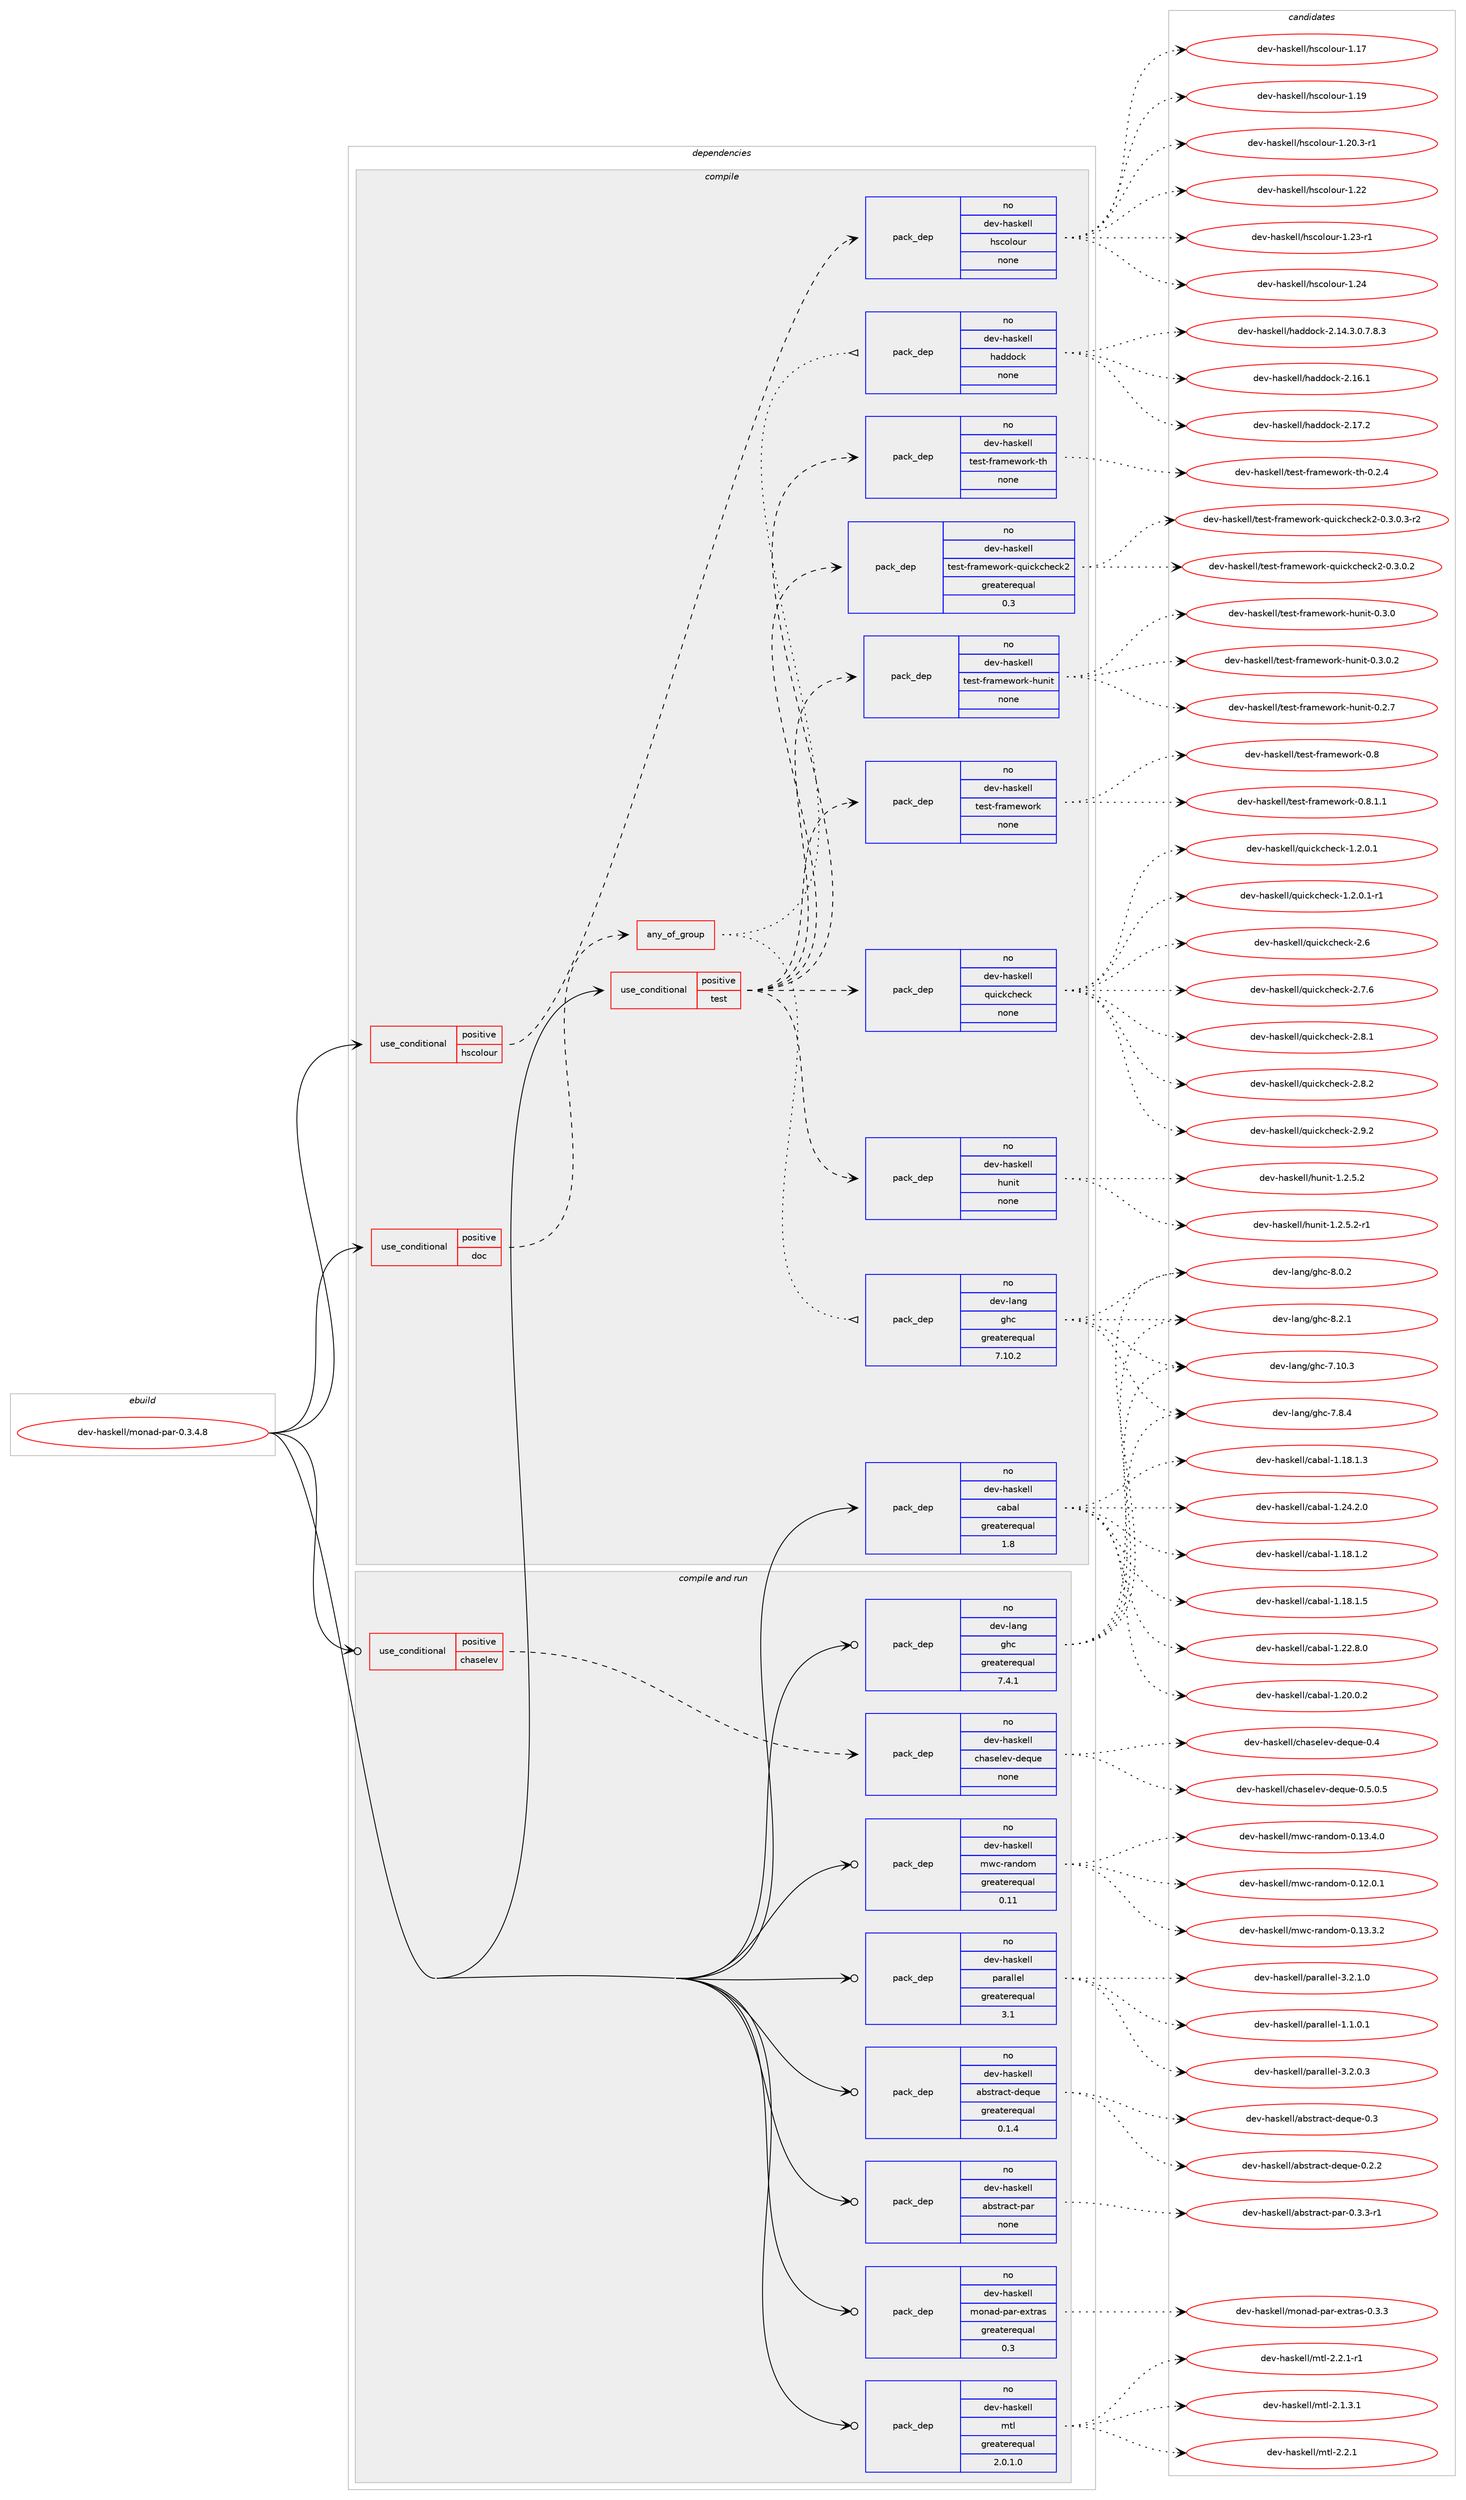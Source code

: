 digraph prolog {

# *************
# Graph options
# *************

newrank=true;
concentrate=true;
compound=true;
graph [rankdir=LR,fontname=Helvetica,fontsize=10,ranksep=1.5];#, ranksep=2.5, nodesep=0.2];
edge  [arrowhead=vee];
node  [fontname=Helvetica,fontsize=10];

# **********
# The ebuild
# **********

subgraph cluster_leftcol {
color=gray;
rank=same;
label=<<i>ebuild</i>>;
id [label="dev-haskell/monad-par-0.3.4.8", color=red, width=4, href="../dev-haskell/monad-par-0.3.4.8.svg"];
}

# ****************
# The dependencies
# ****************

subgraph cluster_midcol {
color=gray;
label=<<i>dependencies</i>>;
subgraph cluster_compile {
fillcolor="#eeeeee";
style=filled;
label=<<i>compile</i>>;
subgraph cond19977 {
dependency87439 [label=<<TABLE BORDER="0" CELLBORDER="1" CELLSPACING="0" CELLPADDING="4"><TR><TD ROWSPAN="3" CELLPADDING="10">use_conditional</TD></TR><TR><TD>positive</TD></TR><TR><TD>doc</TD></TR></TABLE>>, shape=none, color=red];
subgraph any2364 {
dependency87440 [label=<<TABLE BORDER="0" CELLBORDER="1" CELLSPACING="0" CELLPADDING="4"><TR><TD CELLPADDING="10">any_of_group</TD></TR></TABLE>>, shape=none, color=red];subgraph pack65068 {
dependency87441 [label=<<TABLE BORDER="0" CELLBORDER="1" CELLSPACING="0" CELLPADDING="4" WIDTH="220"><TR><TD ROWSPAN="6" CELLPADDING="30">pack_dep</TD></TR><TR><TD WIDTH="110">no</TD></TR><TR><TD>dev-haskell</TD></TR><TR><TD>haddock</TD></TR><TR><TD>none</TD></TR><TR><TD></TD></TR></TABLE>>, shape=none, color=blue];
}
dependency87440:e -> dependency87441:w [weight=20,style="dotted",arrowhead="oinv"];
subgraph pack65069 {
dependency87442 [label=<<TABLE BORDER="0" CELLBORDER="1" CELLSPACING="0" CELLPADDING="4" WIDTH="220"><TR><TD ROWSPAN="6" CELLPADDING="30">pack_dep</TD></TR><TR><TD WIDTH="110">no</TD></TR><TR><TD>dev-lang</TD></TR><TR><TD>ghc</TD></TR><TR><TD>greaterequal</TD></TR><TR><TD>7.10.2</TD></TR></TABLE>>, shape=none, color=blue];
}
dependency87440:e -> dependency87442:w [weight=20,style="dotted",arrowhead="oinv"];
}
dependency87439:e -> dependency87440:w [weight=20,style="dashed",arrowhead="vee"];
}
id:e -> dependency87439:w [weight=20,style="solid",arrowhead="vee"];
subgraph cond19978 {
dependency87443 [label=<<TABLE BORDER="0" CELLBORDER="1" CELLSPACING="0" CELLPADDING="4"><TR><TD ROWSPAN="3" CELLPADDING="10">use_conditional</TD></TR><TR><TD>positive</TD></TR><TR><TD>hscolour</TD></TR></TABLE>>, shape=none, color=red];
subgraph pack65070 {
dependency87444 [label=<<TABLE BORDER="0" CELLBORDER="1" CELLSPACING="0" CELLPADDING="4" WIDTH="220"><TR><TD ROWSPAN="6" CELLPADDING="30">pack_dep</TD></TR><TR><TD WIDTH="110">no</TD></TR><TR><TD>dev-haskell</TD></TR><TR><TD>hscolour</TD></TR><TR><TD>none</TD></TR><TR><TD></TD></TR></TABLE>>, shape=none, color=blue];
}
dependency87443:e -> dependency87444:w [weight=20,style="dashed",arrowhead="vee"];
}
id:e -> dependency87443:w [weight=20,style="solid",arrowhead="vee"];
subgraph cond19979 {
dependency87445 [label=<<TABLE BORDER="0" CELLBORDER="1" CELLSPACING="0" CELLPADDING="4"><TR><TD ROWSPAN="3" CELLPADDING="10">use_conditional</TD></TR><TR><TD>positive</TD></TR><TR><TD>test</TD></TR></TABLE>>, shape=none, color=red];
subgraph pack65071 {
dependency87446 [label=<<TABLE BORDER="0" CELLBORDER="1" CELLSPACING="0" CELLPADDING="4" WIDTH="220"><TR><TD ROWSPAN="6" CELLPADDING="30">pack_dep</TD></TR><TR><TD WIDTH="110">no</TD></TR><TR><TD>dev-haskell</TD></TR><TR><TD>hunit</TD></TR><TR><TD>none</TD></TR><TR><TD></TD></TR></TABLE>>, shape=none, color=blue];
}
dependency87445:e -> dependency87446:w [weight=20,style="dashed",arrowhead="vee"];
subgraph pack65072 {
dependency87447 [label=<<TABLE BORDER="0" CELLBORDER="1" CELLSPACING="0" CELLPADDING="4" WIDTH="220"><TR><TD ROWSPAN="6" CELLPADDING="30">pack_dep</TD></TR><TR><TD WIDTH="110">no</TD></TR><TR><TD>dev-haskell</TD></TR><TR><TD>quickcheck</TD></TR><TR><TD>none</TD></TR><TR><TD></TD></TR></TABLE>>, shape=none, color=blue];
}
dependency87445:e -> dependency87447:w [weight=20,style="dashed",arrowhead="vee"];
subgraph pack65073 {
dependency87448 [label=<<TABLE BORDER="0" CELLBORDER="1" CELLSPACING="0" CELLPADDING="4" WIDTH="220"><TR><TD ROWSPAN="6" CELLPADDING="30">pack_dep</TD></TR><TR><TD WIDTH="110">no</TD></TR><TR><TD>dev-haskell</TD></TR><TR><TD>test-framework</TD></TR><TR><TD>none</TD></TR><TR><TD></TD></TR></TABLE>>, shape=none, color=blue];
}
dependency87445:e -> dependency87448:w [weight=20,style="dashed",arrowhead="vee"];
subgraph pack65074 {
dependency87449 [label=<<TABLE BORDER="0" CELLBORDER="1" CELLSPACING="0" CELLPADDING="4" WIDTH="220"><TR><TD ROWSPAN="6" CELLPADDING="30">pack_dep</TD></TR><TR><TD WIDTH="110">no</TD></TR><TR><TD>dev-haskell</TD></TR><TR><TD>test-framework-hunit</TD></TR><TR><TD>none</TD></TR><TR><TD></TD></TR></TABLE>>, shape=none, color=blue];
}
dependency87445:e -> dependency87449:w [weight=20,style="dashed",arrowhead="vee"];
subgraph pack65075 {
dependency87450 [label=<<TABLE BORDER="0" CELLBORDER="1" CELLSPACING="0" CELLPADDING="4" WIDTH="220"><TR><TD ROWSPAN="6" CELLPADDING="30">pack_dep</TD></TR><TR><TD WIDTH="110">no</TD></TR><TR><TD>dev-haskell</TD></TR><TR><TD>test-framework-quickcheck2</TD></TR><TR><TD>greaterequal</TD></TR><TR><TD>0.3</TD></TR></TABLE>>, shape=none, color=blue];
}
dependency87445:e -> dependency87450:w [weight=20,style="dashed",arrowhead="vee"];
subgraph pack65076 {
dependency87451 [label=<<TABLE BORDER="0" CELLBORDER="1" CELLSPACING="0" CELLPADDING="4" WIDTH="220"><TR><TD ROWSPAN="6" CELLPADDING="30">pack_dep</TD></TR><TR><TD WIDTH="110">no</TD></TR><TR><TD>dev-haskell</TD></TR><TR><TD>test-framework-th</TD></TR><TR><TD>none</TD></TR><TR><TD></TD></TR></TABLE>>, shape=none, color=blue];
}
dependency87445:e -> dependency87451:w [weight=20,style="dashed",arrowhead="vee"];
}
id:e -> dependency87445:w [weight=20,style="solid",arrowhead="vee"];
subgraph pack65077 {
dependency87452 [label=<<TABLE BORDER="0" CELLBORDER="1" CELLSPACING="0" CELLPADDING="4" WIDTH="220"><TR><TD ROWSPAN="6" CELLPADDING="30">pack_dep</TD></TR><TR><TD WIDTH="110">no</TD></TR><TR><TD>dev-haskell</TD></TR><TR><TD>cabal</TD></TR><TR><TD>greaterequal</TD></TR><TR><TD>1.8</TD></TR></TABLE>>, shape=none, color=blue];
}
id:e -> dependency87452:w [weight=20,style="solid",arrowhead="vee"];
}
subgraph cluster_compileandrun {
fillcolor="#eeeeee";
style=filled;
label=<<i>compile and run</i>>;
subgraph cond19980 {
dependency87453 [label=<<TABLE BORDER="0" CELLBORDER="1" CELLSPACING="0" CELLPADDING="4"><TR><TD ROWSPAN="3" CELLPADDING="10">use_conditional</TD></TR><TR><TD>positive</TD></TR><TR><TD>chaselev</TD></TR></TABLE>>, shape=none, color=red];
subgraph pack65078 {
dependency87454 [label=<<TABLE BORDER="0" CELLBORDER="1" CELLSPACING="0" CELLPADDING="4" WIDTH="220"><TR><TD ROWSPAN="6" CELLPADDING="30">pack_dep</TD></TR><TR><TD WIDTH="110">no</TD></TR><TR><TD>dev-haskell</TD></TR><TR><TD>chaselev-deque</TD></TR><TR><TD>none</TD></TR><TR><TD></TD></TR></TABLE>>, shape=none, color=blue];
}
dependency87453:e -> dependency87454:w [weight=20,style="dashed",arrowhead="vee"];
}
id:e -> dependency87453:w [weight=20,style="solid",arrowhead="odotvee"];
subgraph pack65079 {
dependency87455 [label=<<TABLE BORDER="0" CELLBORDER="1" CELLSPACING="0" CELLPADDING="4" WIDTH="220"><TR><TD ROWSPAN="6" CELLPADDING="30">pack_dep</TD></TR><TR><TD WIDTH="110">no</TD></TR><TR><TD>dev-haskell</TD></TR><TR><TD>abstract-deque</TD></TR><TR><TD>greaterequal</TD></TR><TR><TD>0.1.4</TD></TR></TABLE>>, shape=none, color=blue];
}
id:e -> dependency87455:w [weight=20,style="solid",arrowhead="odotvee"];
subgraph pack65080 {
dependency87456 [label=<<TABLE BORDER="0" CELLBORDER="1" CELLSPACING="0" CELLPADDING="4" WIDTH="220"><TR><TD ROWSPAN="6" CELLPADDING="30">pack_dep</TD></TR><TR><TD WIDTH="110">no</TD></TR><TR><TD>dev-haskell</TD></TR><TR><TD>abstract-par</TD></TR><TR><TD>none</TD></TR><TR><TD></TD></TR></TABLE>>, shape=none, color=blue];
}
id:e -> dependency87456:w [weight=20,style="solid",arrowhead="odotvee"];
subgraph pack65081 {
dependency87457 [label=<<TABLE BORDER="0" CELLBORDER="1" CELLSPACING="0" CELLPADDING="4" WIDTH="220"><TR><TD ROWSPAN="6" CELLPADDING="30">pack_dep</TD></TR><TR><TD WIDTH="110">no</TD></TR><TR><TD>dev-haskell</TD></TR><TR><TD>monad-par-extras</TD></TR><TR><TD>greaterequal</TD></TR><TR><TD>0.3</TD></TR></TABLE>>, shape=none, color=blue];
}
id:e -> dependency87457:w [weight=20,style="solid",arrowhead="odotvee"];
subgraph pack65082 {
dependency87458 [label=<<TABLE BORDER="0" CELLBORDER="1" CELLSPACING="0" CELLPADDING="4" WIDTH="220"><TR><TD ROWSPAN="6" CELLPADDING="30">pack_dep</TD></TR><TR><TD WIDTH="110">no</TD></TR><TR><TD>dev-haskell</TD></TR><TR><TD>mtl</TD></TR><TR><TD>greaterequal</TD></TR><TR><TD>2.0.1.0</TD></TR></TABLE>>, shape=none, color=blue];
}
id:e -> dependency87458:w [weight=20,style="solid",arrowhead="odotvee"];
subgraph pack65083 {
dependency87459 [label=<<TABLE BORDER="0" CELLBORDER="1" CELLSPACING="0" CELLPADDING="4" WIDTH="220"><TR><TD ROWSPAN="6" CELLPADDING="30">pack_dep</TD></TR><TR><TD WIDTH="110">no</TD></TR><TR><TD>dev-haskell</TD></TR><TR><TD>mwc-random</TD></TR><TR><TD>greaterequal</TD></TR><TR><TD>0.11</TD></TR></TABLE>>, shape=none, color=blue];
}
id:e -> dependency87459:w [weight=20,style="solid",arrowhead="odotvee"];
subgraph pack65084 {
dependency87460 [label=<<TABLE BORDER="0" CELLBORDER="1" CELLSPACING="0" CELLPADDING="4" WIDTH="220"><TR><TD ROWSPAN="6" CELLPADDING="30">pack_dep</TD></TR><TR><TD WIDTH="110">no</TD></TR><TR><TD>dev-haskell</TD></TR><TR><TD>parallel</TD></TR><TR><TD>greaterequal</TD></TR><TR><TD>3.1</TD></TR></TABLE>>, shape=none, color=blue];
}
id:e -> dependency87460:w [weight=20,style="solid",arrowhead="odotvee"];
subgraph pack65085 {
dependency87461 [label=<<TABLE BORDER="0" CELLBORDER="1" CELLSPACING="0" CELLPADDING="4" WIDTH="220"><TR><TD ROWSPAN="6" CELLPADDING="30">pack_dep</TD></TR><TR><TD WIDTH="110">no</TD></TR><TR><TD>dev-lang</TD></TR><TR><TD>ghc</TD></TR><TR><TD>greaterequal</TD></TR><TR><TD>7.4.1</TD></TR></TABLE>>, shape=none, color=blue];
}
id:e -> dependency87461:w [weight=20,style="solid",arrowhead="odotvee"];
}
subgraph cluster_run {
fillcolor="#eeeeee";
style=filled;
label=<<i>run</i>>;
}
}

# **************
# The candidates
# **************

subgraph cluster_choices {
rank=same;
color=gray;
label=<<i>candidates</i>>;

subgraph choice65068 {
color=black;
nodesep=1;
choice1001011184510497115107101108108471049710010011199107455046495246514648465546564651 [label="dev-haskell/haddock-2.14.3.0.7.8.3", color=red, width=4,href="../dev-haskell/haddock-2.14.3.0.7.8.3.svg"];
choice100101118451049711510710110810847104971001001119910745504649544649 [label="dev-haskell/haddock-2.16.1", color=red, width=4,href="../dev-haskell/haddock-2.16.1.svg"];
choice100101118451049711510710110810847104971001001119910745504649554650 [label="dev-haskell/haddock-2.17.2", color=red, width=4,href="../dev-haskell/haddock-2.17.2.svg"];
dependency87441:e -> choice1001011184510497115107101108108471049710010011199107455046495246514648465546564651:w [style=dotted,weight="100"];
dependency87441:e -> choice100101118451049711510710110810847104971001001119910745504649544649:w [style=dotted,weight="100"];
dependency87441:e -> choice100101118451049711510710110810847104971001001119910745504649554650:w [style=dotted,weight="100"];
}
subgraph choice65069 {
color=black;
nodesep=1;
choice1001011184510897110103471031049945554649484651 [label="dev-lang/ghc-7.10.3", color=red, width=4,href="../dev-lang/ghc-7.10.3.svg"];
choice10010111845108971101034710310499455546564652 [label="dev-lang/ghc-7.8.4", color=red, width=4,href="../dev-lang/ghc-7.8.4.svg"];
choice10010111845108971101034710310499455646484650 [label="dev-lang/ghc-8.0.2", color=red, width=4,href="../dev-lang/ghc-8.0.2.svg"];
choice10010111845108971101034710310499455646504649 [label="dev-lang/ghc-8.2.1", color=red, width=4,href="../dev-lang/ghc-8.2.1.svg"];
dependency87442:e -> choice1001011184510897110103471031049945554649484651:w [style=dotted,weight="100"];
dependency87442:e -> choice10010111845108971101034710310499455546564652:w [style=dotted,weight="100"];
dependency87442:e -> choice10010111845108971101034710310499455646484650:w [style=dotted,weight="100"];
dependency87442:e -> choice10010111845108971101034710310499455646504649:w [style=dotted,weight="100"];
}
subgraph choice65070 {
color=black;
nodesep=1;
choice100101118451049711510710110810847104115991111081111171144549464955 [label="dev-haskell/hscolour-1.17", color=red, width=4,href="../dev-haskell/hscolour-1.17.svg"];
choice100101118451049711510710110810847104115991111081111171144549464957 [label="dev-haskell/hscolour-1.19", color=red, width=4,href="../dev-haskell/hscolour-1.19.svg"];
choice10010111845104971151071011081084710411599111108111117114454946504846514511449 [label="dev-haskell/hscolour-1.20.3-r1", color=red, width=4,href="../dev-haskell/hscolour-1.20.3-r1.svg"];
choice100101118451049711510710110810847104115991111081111171144549465050 [label="dev-haskell/hscolour-1.22", color=red, width=4,href="../dev-haskell/hscolour-1.22.svg"];
choice1001011184510497115107101108108471041159911110811111711445494650514511449 [label="dev-haskell/hscolour-1.23-r1", color=red, width=4,href="../dev-haskell/hscolour-1.23-r1.svg"];
choice100101118451049711510710110810847104115991111081111171144549465052 [label="dev-haskell/hscolour-1.24", color=red, width=4,href="../dev-haskell/hscolour-1.24.svg"];
dependency87444:e -> choice100101118451049711510710110810847104115991111081111171144549464955:w [style=dotted,weight="100"];
dependency87444:e -> choice100101118451049711510710110810847104115991111081111171144549464957:w [style=dotted,weight="100"];
dependency87444:e -> choice10010111845104971151071011081084710411599111108111117114454946504846514511449:w [style=dotted,weight="100"];
dependency87444:e -> choice100101118451049711510710110810847104115991111081111171144549465050:w [style=dotted,weight="100"];
dependency87444:e -> choice1001011184510497115107101108108471041159911110811111711445494650514511449:w [style=dotted,weight="100"];
dependency87444:e -> choice100101118451049711510710110810847104115991111081111171144549465052:w [style=dotted,weight="100"];
}
subgraph choice65071 {
color=black;
nodesep=1;
choice1001011184510497115107101108108471041171101051164549465046534650 [label="dev-haskell/hunit-1.2.5.2", color=red, width=4,href="../dev-haskell/hunit-1.2.5.2.svg"];
choice10010111845104971151071011081084710411711010511645494650465346504511449 [label="dev-haskell/hunit-1.2.5.2-r1", color=red, width=4,href="../dev-haskell/hunit-1.2.5.2-r1.svg"];
dependency87446:e -> choice1001011184510497115107101108108471041171101051164549465046534650:w [style=dotted,weight="100"];
dependency87446:e -> choice10010111845104971151071011081084710411711010511645494650465346504511449:w [style=dotted,weight="100"];
}
subgraph choice65072 {
color=black;
nodesep=1;
choice1001011184510497115107101108108471131171059910799104101991074549465046484649 [label="dev-haskell/quickcheck-1.2.0.1", color=red, width=4,href="../dev-haskell/quickcheck-1.2.0.1.svg"];
choice10010111845104971151071011081084711311710599107991041019910745494650464846494511449 [label="dev-haskell/quickcheck-1.2.0.1-r1", color=red, width=4,href="../dev-haskell/quickcheck-1.2.0.1-r1.svg"];
choice10010111845104971151071011081084711311710599107991041019910745504654 [label="dev-haskell/quickcheck-2.6", color=red, width=4,href="../dev-haskell/quickcheck-2.6.svg"];
choice100101118451049711510710110810847113117105991079910410199107455046554654 [label="dev-haskell/quickcheck-2.7.6", color=red, width=4,href="../dev-haskell/quickcheck-2.7.6.svg"];
choice100101118451049711510710110810847113117105991079910410199107455046564649 [label="dev-haskell/quickcheck-2.8.1", color=red, width=4,href="../dev-haskell/quickcheck-2.8.1.svg"];
choice100101118451049711510710110810847113117105991079910410199107455046564650 [label="dev-haskell/quickcheck-2.8.2", color=red, width=4,href="../dev-haskell/quickcheck-2.8.2.svg"];
choice100101118451049711510710110810847113117105991079910410199107455046574650 [label="dev-haskell/quickcheck-2.9.2", color=red, width=4,href="../dev-haskell/quickcheck-2.9.2.svg"];
dependency87447:e -> choice1001011184510497115107101108108471131171059910799104101991074549465046484649:w [style=dotted,weight="100"];
dependency87447:e -> choice10010111845104971151071011081084711311710599107991041019910745494650464846494511449:w [style=dotted,weight="100"];
dependency87447:e -> choice10010111845104971151071011081084711311710599107991041019910745504654:w [style=dotted,weight="100"];
dependency87447:e -> choice100101118451049711510710110810847113117105991079910410199107455046554654:w [style=dotted,weight="100"];
dependency87447:e -> choice100101118451049711510710110810847113117105991079910410199107455046564649:w [style=dotted,weight="100"];
dependency87447:e -> choice100101118451049711510710110810847113117105991079910410199107455046564650:w [style=dotted,weight="100"];
dependency87447:e -> choice100101118451049711510710110810847113117105991079910410199107455046574650:w [style=dotted,weight="100"];
}
subgraph choice65073 {
color=black;
nodesep=1;
choice100101118451049711510710110810847116101115116451021149710910111911111410745484656 [label="dev-haskell/test-framework-0.8", color=red, width=4,href="../dev-haskell/test-framework-0.8.svg"];
choice10010111845104971151071011081084711610111511645102114971091011191111141074548465646494649 [label="dev-haskell/test-framework-0.8.1.1", color=red, width=4,href="../dev-haskell/test-framework-0.8.1.1.svg"];
dependency87448:e -> choice100101118451049711510710110810847116101115116451021149710910111911111410745484656:w [style=dotted,weight="100"];
dependency87448:e -> choice10010111845104971151071011081084711610111511645102114971091011191111141074548465646494649:w [style=dotted,weight="100"];
}
subgraph choice65074 {
color=black;
nodesep=1;
choice100101118451049711510710110810847116101115116451021149710910111911111410745104117110105116454846504655 [label="dev-haskell/test-framework-hunit-0.2.7", color=red, width=4,href="../dev-haskell/test-framework-hunit-0.2.7.svg"];
choice100101118451049711510710110810847116101115116451021149710910111911111410745104117110105116454846514648 [label="dev-haskell/test-framework-hunit-0.3.0", color=red, width=4,href="../dev-haskell/test-framework-hunit-0.3.0.svg"];
choice1001011184510497115107101108108471161011151164510211497109101119111114107451041171101051164548465146484650 [label="dev-haskell/test-framework-hunit-0.3.0.2", color=red, width=4,href="../dev-haskell/test-framework-hunit-0.3.0.2.svg"];
dependency87449:e -> choice100101118451049711510710110810847116101115116451021149710910111911111410745104117110105116454846504655:w [style=dotted,weight="100"];
dependency87449:e -> choice100101118451049711510710110810847116101115116451021149710910111911111410745104117110105116454846514648:w [style=dotted,weight="100"];
dependency87449:e -> choice1001011184510497115107101108108471161011151164510211497109101119111114107451041171101051164548465146484650:w [style=dotted,weight="100"];
}
subgraph choice65075 {
color=black;
nodesep=1;
choice100101118451049711510710110810847116101115116451021149710910111911111410745113117105991079910410199107504548465146484650 [label="dev-haskell/test-framework-quickcheck2-0.3.0.2", color=red, width=4,href="../dev-haskell/test-framework-quickcheck2-0.3.0.2.svg"];
choice1001011184510497115107101108108471161011151164510211497109101119111114107451131171059910799104101991075045484651464846514511450 [label="dev-haskell/test-framework-quickcheck2-0.3.0.3-r2", color=red, width=4,href="../dev-haskell/test-framework-quickcheck2-0.3.0.3-r2.svg"];
dependency87450:e -> choice100101118451049711510710110810847116101115116451021149710910111911111410745113117105991079910410199107504548465146484650:w [style=dotted,weight="100"];
dependency87450:e -> choice1001011184510497115107101108108471161011151164510211497109101119111114107451131171059910799104101991075045484651464846514511450:w [style=dotted,weight="100"];
}
subgraph choice65076 {
color=black;
nodesep=1;
choice100101118451049711510710110810847116101115116451021149710910111911111410745116104454846504652 [label="dev-haskell/test-framework-th-0.2.4", color=red, width=4,href="../dev-haskell/test-framework-th-0.2.4.svg"];
dependency87451:e -> choice100101118451049711510710110810847116101115116451021149710910111911111410745116104454846504652:w [style=dotted,weight="100"];
}
subgraph choice65077 {
color=black;
nodesep=1;
choice10010111845104971151071011081084799979897108454946495646494650 [label="dev-haskell/cabal-1.18.1.2", color=red, width=4,href="../dev-haskell/cabal-1.18.1.2.svg"];
choice10010111845104971151071011081084799979897108454946495646494651 [label="dev-haskell/cabal-1.18.1.3", color=red, width=4,href="../dev-haskell/cabal-1.18.1.3.svg"];
choice10010111845104971151071011081084799979897108454946495646494653 [label="dev-haskell/cabal-1.18.1.5", color=red, width=4,href="../dev-haskell/cabal-1.18.1.5.svg"];
choice10010111845104971151071011081084799979897108454946504846484650 [label="dev-haskell/cabal-1.20.0.2", color=red, width=4,href="../dev-haskell/cabal-1.20.0.2.svg"];
choice10010111845104971151071011081084799979897108454946505046564648 [label="dev-haskell/cabal-1.22.8.0", color=red, width=4,href="../dev-haskell/cabal-1.22.8.0.svg"];
choice10010111845104971151071011081084799979897108454946505246504648 [label="dev-haskell/cabal-1.24.2.0", color=red, width=4,href="../dev-haskell/cabal-1.24.2.0.svg"];
dependency87452:e -> choice10010111845104971151071011081084799979897108454946495646494650:w [style=dotted,weight="100"];
dependency87452:e -> choice10010111845104971151071011081084799979897108454946495646494651:w [style=dotted,weight="100"];
dependency87452:e -> choice10010111845104971151071011081084799979897108454946495646494653:w [style=dotted,weight="100"];
dependency87452:e -> choice10010111845104971151071011081084799979897108454946504846484650:w [style=dotted,weight="100"];
dependency87452:e -> choice10010111845104971151071011081084799979897108454946505046564648:w [style=dotted,weight="100"];
dependency87452:e -> choice10010111845104971151071011081084799979897108454946505246504648:w [style=dotted,weight="100"];
}
subgraph choice65078 {
color=black;
nodesep=1;
choice10010111845104971151071011081084799104971151011081011184510010111311710145484652 [label="dev-haskell/chaselev-deque-0.4", color=red, width=4,href="../dev-haskell/chaselev-deque-0.4.svg"];
choice1001011184510497115107101108108479910497115101108101118451001011131171014548465346484653 [label="dev-haskell/chaselev-deque-0.5.0.5", color=red, width=4,href="../dev-haskell/chaselev-deque-0.5.0.5.svg"];
dependency87454:e -> choice10010111845104971151071011081084799104971151011081011184510010111311710145484652:w [style=dotted,weight="100"];
dependency87454:e -> choice1001011184510497115107101108108479910497115101108101118451001011131171014548465346484653:w [style=dotted,weight="100"];
}
subgraph choice65079 {
color=black;
nodesep=1;
choice1001011184510497115107101108108479798115116114979911645100101113117101454846504650 [label="dev-haskell/abstract-deque-0.2.2", color=red, width=4,href="../dev-haskell/abstract-deque-0.2.2.svg"];
choice100101118451049711510710110810847979811511611497991164510010111311710145484651 [label="dev-haskell/abstract-deque-0.3", color=red, width=4,href="../dev-haskell/abstract-deque-0.3.svg"];
dependency87455:e -> choice1001011184510497115107101108108479798115116114979911645100101113117101454846504650:w [style=dotted,weight="100"];
dependency87455:e -> choice100101118451049711510710110810847979811511611497991164510010111311710145484651:w [style=dotted,weight="100"];
}
subgraph choice65080 {
color=black;
nodesep=1;
choice1001011184510497115107101108108479798115116114979911645112971144548465146514511449 [label="dev-haskell/abstract-par-0.3.3-r1", color=red, width=4,href="../dev-haskell/abstract-par-0.3.3-r1.svg"];
dependency87456:e -> choice1001011184510497115107101108108479798115116114979911645112971144548465146514511449:w [style=dotted,weight="100"];
}
subgraph choice65081 {
color=black;
nodesep=1;
choice1001011184510497115107101108108471091111109710045112971144510112011611497115454846514651 [label="dev-haskell/monad-par-extras-0.3.3", color=red, width=4,href="../dev-haskell/monad-par-extras-0.3.3.svg"];
dependency87457:e -> choice1001011184510497115107101108108471091111109710045112971144510112011611497115454846514651:w [style=dotted,weight="100"];
}
subgraph choice65082 {
color=black;
nodesep=1;
choice1001011184510497115107101108108471091161084550464946514649 [label="dev-haskell/mtl-2.1.3.1", color=red, width=4,href="../dev-haskell/mtl-2.1.3.1.svg"];
choice100101118451049711510710110810847109116108455046504649 [label="dev-haskell/mtl-2.2.1", color=red, width=4,href="../dev-haskell/mtl-2.2.1.svg"];
choice1001011184510497115107101108108471091161084550465046494511449 [label="dev-haskell/mtl-2.2.1-r1", color=red, width=4,href="../dev-haskell/mtl-2.2.1-r1.svg"];
dependency87458:e -> choice1001011184510497115107101108108471091161084550464946514649:w [style=dotted,weight="100"];
dependency87458:e -> choice100101118451049711510710110810847109116108455046504649:w [style=dotted,weight="100"];
dependency87458:e -> choice1001011184510497115107101108108471091161084550465046494511449:w [style=dotted,weight="100"];
}
subgraph choice65083 {
color=black;
nodesep=1;
choice100101118451049711510710110810847109119994511497110100111109454846495046484649 [label="dev-haskell/mwc-random-0.12.0.1", color=red, width=4,href="../dev-haskell/mwc-random-0.12.0.1.svg"];
choice100101118451049711510710110810847109119994511497110100111109454846495146514650 [label="dev-haskell/mwc-random-0.13.3.2", color=red, width=4,href="../dev-haskell/mwc-random-0.13.3.2.svg"];
choice100101118451049711510710110810847109119994511497110100111109454846495146524648 [label="dev-haskell/mwc-random-0.13.4.0", color=red, width=4,href="../dev-haskell/mwc-random-0.13.4.0.svg"];
dependency87459:e -> choice100101118451049711510710110810847109119994511497110100111109454846495046484649:w [style=dotted,weight="100"];
dependency87459:e -> choice100101118451049711510710110810847109119994511497110100111109454846495146514650:w [style=dotted,weight="100"];
dependency87459:e -> choice100101118451049711510710110810847109119994511497110100111109454846495146524648:w [style=dotted,weight="100"];
}
subgraph choice65084 {
color=black;
nodesep=1;
choice10010111845104971151071011081084711297114971081081011084549464946484649 [label="dev-haskell/parallel-1.1.0.1", color=red, width=4,href="../dev-haskell/parallel-1.1.0.1.svg"];
choice10010111845104971151071011081084711297114971081081011084551465046484651 [label="dev-haskell/parallel-3.2.0.3", color=red, width=4,href="../dev-haskell/parallel-3.2.0.3.svg"];
choice10010111845104971151071011081084711297114971081081011084551465046494648 [label="dev-haskell/parallel-3.2.1.0", color=red, width=4,href="../dev-haskell/parallel-3.2.1.0.svg"];
dependency87460:e -> choice10010111845104971151071011081084711297114971081081011084549464946484649:w [style=dotted,weight="100"];
dependency87460:e -> choice10010111845104971151071011081084711297114971081081011084551465046484651:w [style=dotted,weight="100"];
dependency87460:e -> choice10010111845104971151071011081084711297114971081081011084551465046494648:w [style=dotted,weight="100"];
}
subgraph choice65085 {
color=black;
nodesep=1;
choice1001011184510897110103471031049945554649484651 [label="dev-lang/ghc-7.10.3", color=red, width=4,href="../dev-lang/ghc-7.10.3.svg"];
choice10010111845108971101034710310499455546564652 [label="dev-lang/ghc-7.8.4", color=red, width=4,href="../dev-lang/ghc-7.8.4.svg"];
choice10010111845108971101034710310499455646484650 [label="dev-lang/ghc-8.0.2", color=red, width=4,href="../dev-lang/ghc-8.0.2.svg"];
choice10010111845108971101034710310499455646504649 [label="dev-lang/ghc-8.2.1", color=red, width=4,href="../dev-lang/ghc-8.2.1.svg"];
dependency87461:e -> choice1001011184510897110103471031049945554649484651:w [style=dotted,weight="100"];
dependency87461:e -> choice10010111845108971101034710310499455546564652:w [style=dotted,weight="100"];
dependency87461:e -> choice10010111845108971101034710310499455646484650:w [style=dotted,weight="100"];
dependency87461:e -> choice10010111845108971101034710310499455646504649:w [style=dotted,weight="100"];
}
}

}
